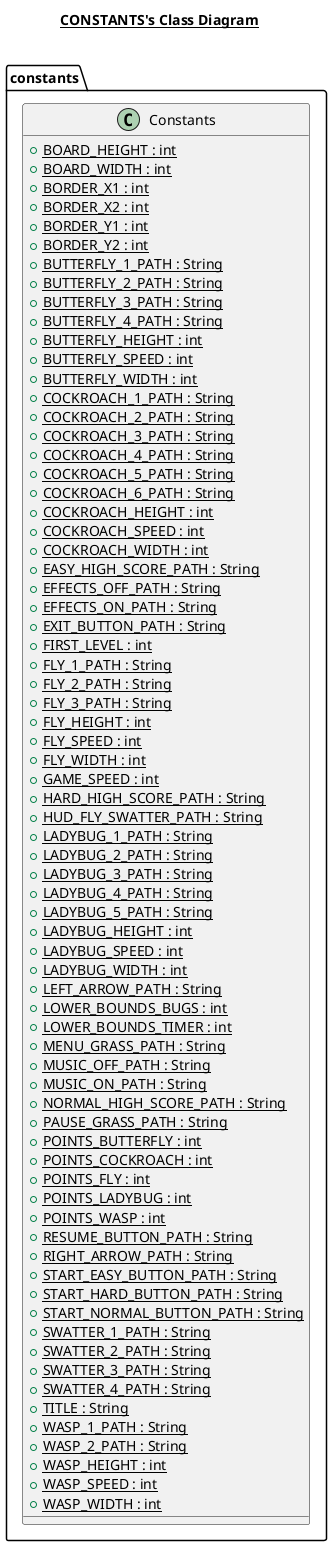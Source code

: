 @startuml

title __CONSTANTS's Class Diagram__\n

  namespace constants {
      class constants.Constants {
          {static} + BOARD_HEIGHT : int
          {static} + BOARD_WIDTH : int
          {static} + BORDER_X1 : int
          {static} + BORDER_X2 : int
          {static} + BORDER_Y1 : int
          {static} + BORDER_Y2 : int
          {static} + BUTTERFLY_1_PATH : String
          {static} + BUTTERFLY_2_PATH : String
          {static} + BUTTERFLY_3_PATH : String
          {static} + BUTTERFLY_4_PATH : String
          {static} + BUTTERFLY_HEIGHT : int
          {static} + BUTTERFLY_SPEED : int
          {static} + BUTTERFLY_WIDTH : int
          {static} + COCKROACH_1_PATH : String
          {static} + COCKROACH_2_PATH : String
          {static} + COCKROACH_3_PATH : String
          {static} + COCKROACH_4_PATH : String
          {static} + COCKROACH_5_PATH : String
          {static} + COCKROACH_6_PATH : String
          {static} + COCKROACH_HEIGHT : int
          {static} + COCKROACH_SPEED : int
          {static} + COCKROACH_WIDTH : int
          {static} + EASY_HIGH_SCORE_PATH : String
          {static} + EFFECTS_OFF_PATH : String
          {static} + EFFECTS_ON_PATH : String
          {static} + EXIT_BUTTON_PATH : String
          {static} + FIRST_LEVEL : int
          {static} + FLY_1_PATH : String
          {static} + FLY_2_PATH : String
          {static} + FLY_3_PATH : String
          {static} + FLY_HEIGHT : int
          {static} + FLY_SPEED : int
          {static} + FLY_WIDTH : int
          {static} + GAME_SPEED : int
          {static} + HARD_HIGH_SCORE_PATH : String
          {static} + HUD_FLY_SWATTER_PATH : String
          {static} + LADYBUG_1_PATH : String
          {static} + LADYBUG_2_PATH : String
          {static} + LADYBUG_3_PATH : String
          {static} + LADYBUG_4_PATH : String
          {static} + LADYBUG_5_PATH : String
          {static} + LADYBUG_HEIGHT : int
          {static} + LADYBUG_SPEED : int
          {static} + LADYBUG_WIDTH : int
          {static} + LEFT_ARROW_PATH : String
          {static} + LOWER_BOUNDS_BUGS : int
          {static} + LOWER_BOUNDS_TIMER : int
          {static} + MENU_GRASS_PATH : String
          {static} + MUSIC_OFF_PATH : String
          {static} + MUSIC_ON_PATH : String
          {static} + NORMAL_HIGH_SCORE_PATH : String
          {static} + PAUSE_GRASS_PATH : String
          {static} + POINTS_BUTTERFLY : int
          {static} + POINTS_COCKROACH : int
          {static} + POINTS_FLY : int
          {static} + POINTS_LADYBUG : int
          {static} + POINTS_WASP : int
          {static} + RESUME_BUTTON_PATH : String
          {static} + RIGHT_ARROW_PATH : String
          {static} + START_EASY_BUTTON_PATH : String
          {static} + START_HARD_BUTTON_PATH : String
          {static} + START_NORMAL_BUTTON_PATH : String
          {static} + SWATTER_1_PATH : String
          {static} + SWATTER_2_PATH : String
          {static} + SWATTER_3_PATH : String
          {static} + SWATTER_4_PATH : String
          {static} + TITLE : String
          {static} + WASP_1_PATH : String
          {static} + WASP_2_PATH : String
          {static} + WASP_HEIGHT : int
          {static} + WASP_SPEED : int
          {static} + WASP_WIDTH : int
      }
    }
  


@enduml
